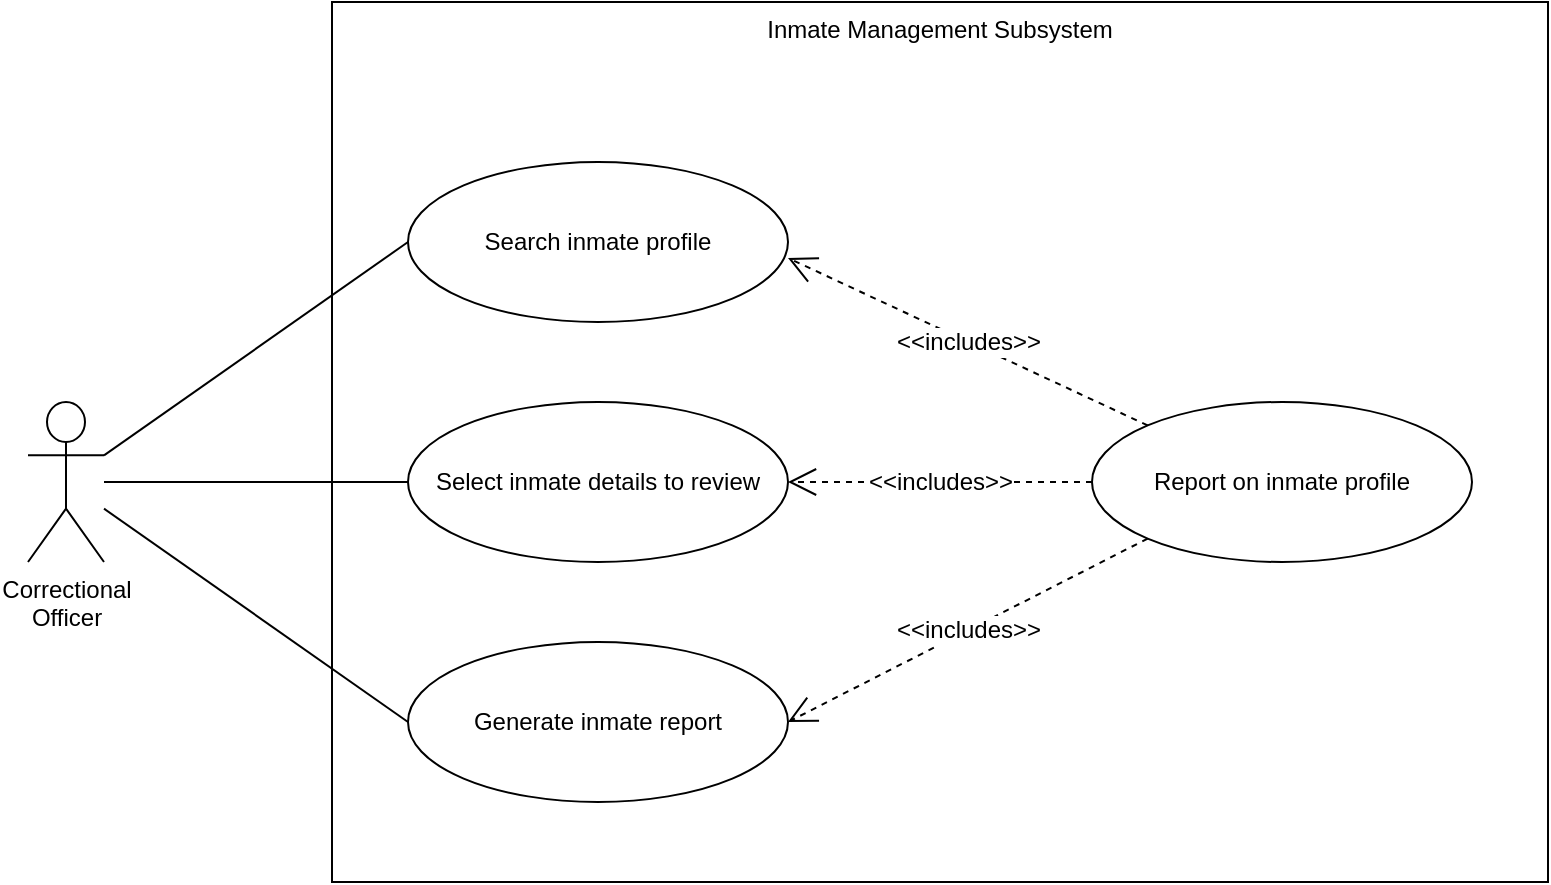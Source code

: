 <mxfile version="23.1.2" type="device">
  <diagram name="Page-1" id="65TRZTyE6jBAc-IG8p_M">
    <mxGraphModel dx="1423" dy="747" grid="1" gridSize="10" guides="1" tooltips="1" connect="1" arrows="1" fold="1" page="1" pageScale="1" pageWidth="827" pageHeight="1169" math="0" shadow="0">
      <root>
        <mxCell id="0" />
        <mxCell id="1" parent="0" />
        <mxCell id="R0KrfzqaYKyNT-aumEG5-3" value="&lt;font style=&quot;font-size: 12px;&quot;&gt;Inmate Management Subsystem&lt;br style=&quot;font-size: 12px;&quot;&gt;&lt;/font&gt;" style="rounded=0;whiteSpace=wrap;html=1;align=center;verticalAlign=top;fillColor=none;fontSize=12;" vertex="1" parent="1">
          <mxGeometry x="192" y="40" width="608" height="440" as="geometry" />
        </mxCell>
        <mxCell id="5dWf0GG96KCBTqZGnZEv-1" value="&lt;font style=&quot;font-size: 12px;&quot;&gt;Correctional&lt;br style=&quot;font-size: 12px;&quot;&gt;Officer&lt;/font&gt;" style="shape=umlActor;verticalLabelPosition=bottom;verticalAlign=top;html=1;outlineConnect=0;fillColor=none;fontSize=12;" parent="1" vertex="1">
          <mxGeometry x="40" y="240" width="38" height="80" as="geometry" />
        </mxCell>
        <mxCell id="5dWf0GG96KCBTqZGnZEv-2" value="Search inmate profile" style="ellipse;whiteSpace=wrap;html=1;fontSize=12;fillColor=none;strokeColor=default;" parent="1" vertex="1">
          <mxGeometry x="230" y="120" width="190" height="80" as="geometry" />
        </mxCell>
        <mxCell id="R0KrfzqaYKyNT-aumEG5-5" value="Select inmate details to review" style="ellipse;whiteSpace=wrap;html=1;fontSize=12;fillColor=none;" vertex="1" parent="1">
          <mxGeometry x="230" y="240" width="190" height="80" as="geometry" />
        </mxCell>
        <mxCell id="R0KrfzqaYKyNT-aumEG5-6" value="Generate inmate report" style="ellipse;whiteSpace=wrap;html=1;fontSize=12;fillColor=none;" vertex="1" parent="1">
          <mxGeometry x="230" y="360" width="190" height="80" as="geometry" />
        </mxCell>
        <mxCell id="R0KrfzqaYKyNT-aumEG5-9" value="Report on inmate profile" style="ellipse;whiteSpace=wrap;html=1;fontSize=12;fillColor=none;" vertex="1" parent="1">
          <mxGeometry x="572" y="240" width="190" height="80" as="geometry" />
        </mxCell>
        <mxCell id="R0KrfzqaYKyNT-aumEG5-12" value="&amp;lt;&amp;lt;includes&amp;gt;&amp;gt;" style="endArrow=open;endSize=12;dashed=1;html=1;rounded=0;exitX=0;exitY=1;exitDx=0;exitDy=0;entryX=1;entryY=0.5;entryDx=0;entryDy=0;fontSize=12;" edge="1" parent="1" source="R0KrfzqaYKyNT-aumEG5-9" target="R0KrfzqaYKyNT-aumEG5-6">
          <mxGeometry width="160" relative="1" as="geometry">
            <mxPoint x="686" y="500" as="sourcePoint" />
            <mxPoint x="477" y="690" as="targetPoint" />
          </mxGeometry>
        </mxCell>
        <mxCell id="R0KrfzqaYKyNT-aumEG5-13" value="&amp;lt;&amp;lt;includes&amp;gt;&amp;gt;" style="endArrow=open;endSize=12;dashed=1;html=1;rounded=0;exitX=0;exitY=0.5;exitDx=0;exitDy=0;entryX=1;entryY=0.5;entryDx=0;entryDy=0;fontSize=12;" edge="1" parent="1" source="R0KrfzqaYKyNT-aumEG5-9" target="R0KrfzqaYKyNT-aumEG5-5">
          <mxGeometry width="160" relative="1" as="geometry">
            <mxPoint x="705" y="520" as="sourcePoint" />
            <mxPoint x="496" y="710" as="targetPoint" />
          </mxGeometry>
        </mxCell>
        <mxCell id="R0KrfzqaYKyNT-aumEG5-14" value="&amp;lt;&amp;lt;includes&amp;gt;&amp;gt;" style="endArrow=open;endSize=12;dashed=1;html=1;rounded=0;entryX=1;entryY=0.6;entryDx=0;entryDy=0;entryPerimeter=0;fontSize=12;exitX=0;exitY=0;exitDx=0;exitDy=0;" edge="1" parent="1" source="R0KrfzqaYKyNT-aumEG5-9" target="5dWf0GG96KCBTqZGnZEv-2">
          <mxGeometry width="160" relative="1" as="geometry">
            <mxPoint x="724" y="540" as="sourcePoint" />
            <mxPoint x="515" y="730" as="targetPoint" />
          </mxGeometry>
        </mxCell>
        <mxCell id="R0KrfzqaYKyNT-aumEG5-15" value="" style="endArrow=none;html=1;rounded=0;exitX=0;exitY=0.5;exitDx=0;exitDy=0;fontSize=12;" edge="1" parent="1" source="5dWf0GG96KCBTqZGnZEv-2" target="5dWf0GG96KCBTqZGnZEv-1">
          <mxGeometry width="50" height="50" relative="1" as="geometry">
            <mxPoint x="21" y="740" as="sourcePoint" />
            <mxPoint x="116" y="640" as="targetPoint" />
          </mxGeometry>
        </mxCell>
        <mxCell id="R0KrfzqaYKyNT-aumEG5-16" value="" style="endArrow=none;html=1;rounded=0;exitX=0;exitY=0.5;exitDx=0;exitDy=0;fontSize=12;" edge="1" parent="1" source="R0KrfzqaYKyNT-aumEG5-5" target="5dWf0GG96KCBTqZGnZEv-1">
          <mxGeometry width="50" height="50" relative="1" as="geometry">
            <mxPoint x="249" y="190" as="sourcePoint" />
            <mxPoint x="135" y="362" as="targetPoint" />
          </mxGeometry>
        </mxCell>
        <mxCell id="R0KrfzqaYKyNT-aumEG5-17" value="" style="endArrow=none;html=1;rounded=0;exitX=0;exitY=0.5;exitDx=0;exitDy=0;fontSize=12;" edge="1" parent="1" source="R0KrfzqaYKyNT-aumEG5-6" target="5dWf0GG96KCBTqZGnZEv-1">
          <mxGeometry width="50" height="50" relative="1" as="geometry">
            <mxPoint x="268" y="210" as="sourcePoint" />
            <mxPoint x="154" y="382" as="targetPoint" />
          </mxGeometry>
        </mxCell>
      </root>
    </mxGraphModel>
  </diagram>
</mxfile>
